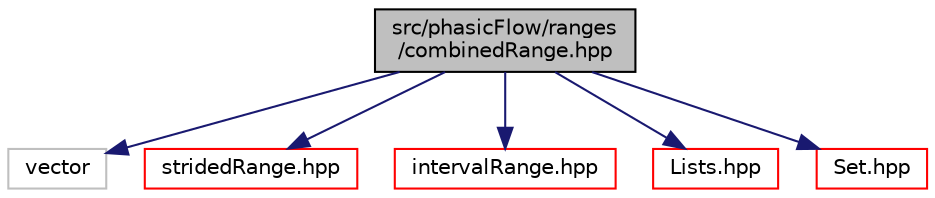 digraph "src/phasicFlow/ranges/combinedRange.hpp"
{
 // LATEX_PDF_SIZE
  edge [fontname="Helvetica",fontsize="10",labelfontname="Helvetica",labelfontsize="10"];
  node [fontname="Helvetica",fontsize="10",shape=record];
  Node1 [label="src/phasicFlow/ranges\l/combinedRange.hpp",height=0.2,width=0.4,color="black", fillcolor="grey75", style="filled", fontcolor="black",tooltip=" "];
  Node1 -> Node2 [color="midnightblue",fontsize="10",style="solid",fontname="Helvetica"];
  Node2 [label="vector",height=0.2,width=0.4,color="grey75", fillcolor="white", style="filled",tooltip=" "];
  Node1 -> Node3 [color="midnightblue",fontsize="10",style="solid",fontname="Helvetica"];
  Node3 [label="stridedRange.hpp",height=0.2,width=0.4,color="red", fillcolor="white", style="filled",URL="$stridedRange_8hpp.html",tooltip=" "];
  Node1 -> Node62 [color="midnightblue",fontsize="10",style="solid",fontname="Helvetica"];
  Node62 [label="intervalRange.hpp",height=0.2,width=0.4,color="red", fillcolor="white", style="filled",URL="$intervalRange_8hpp.html",tooltip=" "];
  Node1 -> Node63 [color="midnightblue",fontsize="10",style="solid",fontname="Helvetica"];
  Node63 [label="Lists.hpp",height=0.2,width=0.4,color="red", fillcolor="white", style="filled",URL="$Lists_8hpp.html",tooltip=" "];
  Node1 -> Node66 [color="midnightblue",fontsize="10",style="solid",fontname="Helvetica"];
  Node66 [label="Set.hpp",height=0.2,width=0.4,color="red", fillcolor="white", style="filled",URL="$Set_8hpp.html",tooltip=" "];
}
